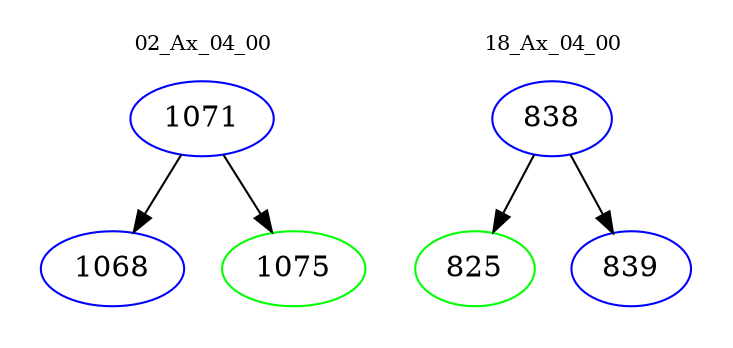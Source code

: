 digraph{
subgraph cluster_0 {
color = white
label = "02_Ax_04_00";
fontsize=10;
T0_1071 [label="1071", color="blue"]
T0_1071 -> T0_1068 [color="black"]
T0_1068 [label="1068", color="blue"]
T0_1071 -> T0_1075 [color="black"]
T0_1075 [label="1075", color="green"]
}
subgraph cluster_1 {
color = white
label = "18_Ax_04_00";
fontsize=10;
T1_838 [label="838", color="blue"]
T1_838 -> T1_825 [color="black"]
T1_825 [label="825", color="green"]
T1_838 -> T1_839 [color="black"]
T1_839 [label="839", color="blue"]
}
}

